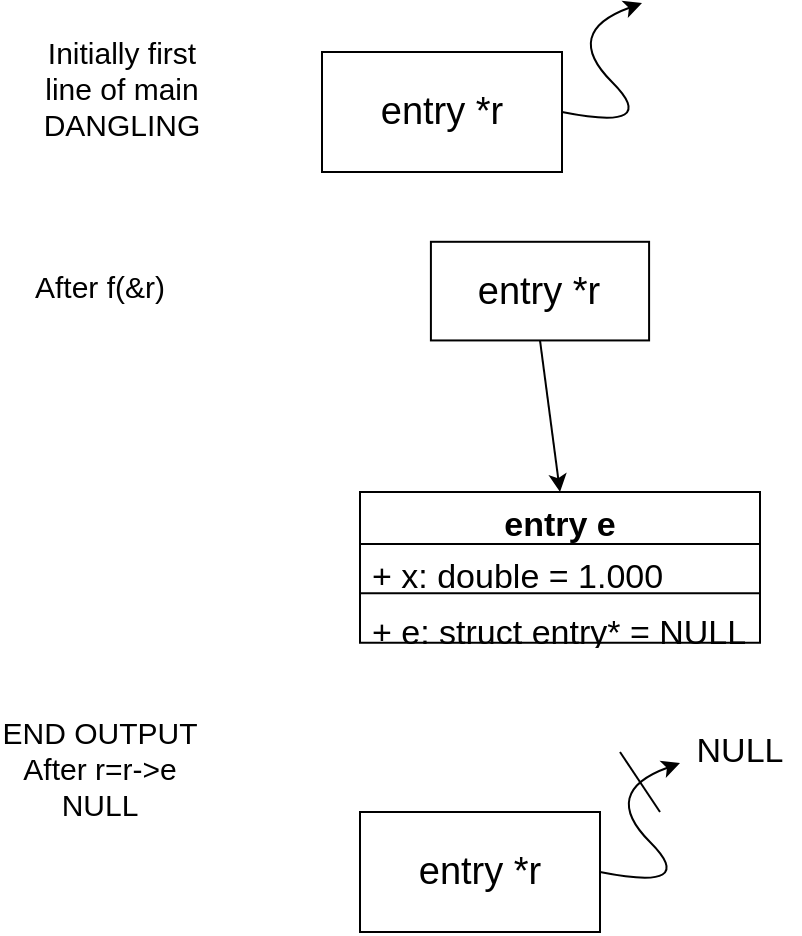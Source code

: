 <mxfile>
    <diagram name="Page-1" id="rR8V6cLt9HSflriEj8Op">
        <mxGraphModel dx="1018" dy="719" grid="1" gridSize="10" guides="1" tooltips="1" connect="1" arrows="1" fold="1" page="1" pageScale="1" pageWidth="850" pageHeight="1100" math="0" shadow="0">
            <root>
                <mxCell id="0"/>
                <mxCell id="1" parent="0"/>
                <mxCell id="6XY57uzZAI9nGGdWdbkV-15" value="" style="group" parent="1" connectable="0" vertex="1">
                    <mxGeometry x="41" y="20" width="320" height="70" as="geometry"/>
                </mxCell>
                <mxCell id="6XY57uzZAI9nGGdWdbkV-11" value="Initially first line of main&lt;br&gt;DANGLING" style="text;html=1;strokeColor=none;fillColor=none;align=center;verticalAlign=middle;whiteSpace=wrap;rounded=0;fontSize=15;" parent="6XY57uzZAI9nGGdWdbkV-15" vertex="1">
                    <mxGeometry width="100" height="55" as="geometry"/>
                </mxCell>
                <mxCell id="6XY57uzZAI9nGGdWdbkV-13" value="" style="group" parent="6XY57uzZAI9nGGdWdbkV-15" connectable="0" vertex="1">
                    <mxGeometry x="140" width="180" height="70" as="geometry"/>
                </mxCell>
                <mxCell id="6XY57uzZAI9nGGdWdbkV-8" value="entry *r" style="rounded=0;whiteSpace=wrap;html=1;fontSize=19;" parent="6XY57uzZAI9nGGdWdbkV-13" vertex="1">
                    <mxGeometry x="10" y="10" width="120" height="60" as="geometry"/>
                </mxCell>
                <mxCell id="6XY57uzZAI9nGGdWdbkV-9" value="" style="curved=1;endArrow=classic;html=1;rounded=0;exitX=1;exitY=0.5;exitDx=0;exitDy=0;" parent="6XY57uzZAI9nGGdWdbkV-13" source="6XY57uzZAI9nGGdWdbkV-8" edge="1">
                    <mxGeometry width="50" height="50" relative="1" as="geometry">
                        <mxPoint x="130" y="50" as="sourcePoint"/>
                        <mxPoint x="170" y="-14.444" as="targetPoint"/>
                        <Array as="points">
                            <mxPoint x="180" y="50"/>
                            <mxPoint x="130"/>
                        </Array>
                    </mxGeometry>
                </mxCell>
                <mxCell id="6XY57uzZAI9nGGdWdbkV-16" value="" style="group" parent="1" connectable="0" vertex="1">
                    <mxGeometry x="30" y="120" width="370" height="240" as="geometry"/>
                </mxCell>
                <mxCell id="6XY57uzZAI9nGGdWdbkV-1" value="" style="group" parent="6XY57uzZAI9nGGdWdbkV-16" connectable="0" vertex="1">
                    <mxGeometry x="170" y="4.898" width="200" height="235.102" as="geometry"/>
                </mxCell>
                <mxCell id="6XY57uzZAI9nGGdWdbkV-2" value="entry e&lt;br&gt;" style="swimlane;fontStyle=1;align=center;verticalAlign=top;childLayout=stackLayout;horizontal=1;startSize=26;horizontalStack=0;resizeParent=1;resizeParentMax=0;resizeLast=0;collapsible=1;marginBottom=0;whiteSpace=wrap;html=1;fontSize=17;" parent="6XY57uzZAI9nGGdWdbkV-1" vertex="1">
                    <mxGeometry x="10" y="125.107" width="200" height="75.322" as="geometry"/>
                </mxCell>
                <mxCell id="6XY57uzZAI9nGGdWdbkV-3" value="+ x: double = 1.000" style="text;strokeColor=none;fillColor=none;align=left;verticalAlign=top;spacingLeft=4;spacingRight=4;overflow=hidden;rotatable=0;points=[[0,0.5],[1,0.5]];portConstraint=eastwest;whiteSpace=wrap;html=1;fontSize=17;" parent="6XY57uzZAI9nGGdWdbkV-2" vertex="1">
                    <mxGeometry y="26" width="200" height="21.373" as="geometry"/>
                </mxCell>
                <mxCell id="6XY57uzZAI9nGGdWdbkV-4" value="" style="line;strokeWidth=1;fillColor=none;align=left;verticalAlign=middle;spacingTop=-1;spacingLeft=3;spacingRight=3;rotatable=0;labelPosition=right;points=[];portConstraint=eastwest;strokeColor=inherit;fontSize=17;" parent="6XY57uzZAI9nGGdWdbkV-2" vertex="1">
                    <mxGeometry y="47.373" width="200" height="6.576" as="geometry"/>
                </mxCell>
                <mxCell id="6XY57uzZAI9nGGdWdbkV-5" value="+ e: struct entry* = NULL&lt;br&gt;" style="text;strokeColor=none;fillColor=none;align=left;verticalAlign=top;spacingLeft=4;spacingRight=4;overflow=hidden;rotatable=0;points=[[0,0.5],[1,0.5]];portConstraint=eastwest;whiteSpace=wrap;html=1;fontSize=17;" parent="6XY57uzZAI9nGGdWdbkV-2" vertex="1">
                    <mxGeometry y="53.949" width="200" height="21.373" as="geometry"/>
                </mxCell>
                <mxCell id="6XY57uzZAI9nGGdWdbkV-6" value="entry *r" style="rounded=0;whiteSpace=wrap;html=1;fontSize=19;" parent="6XY57uzZAI9nGGdWdbkV-1" vertex="1">
                    <mxGeometry x="45.455" width="109.091" height="49.322" as="geometry"/>
                </mxCell>
                <mxCell id="6XY57uzZAI9nGGdWdbkV-7" value="" style="endArrow=classic;html=1;rounded=0;exitX=0.5;exitY=1;exitDx=0;exitDy=0;entryX=0.5;entryY=0;entryDx=0;entryDy=0;" parent="6XY57uzZAI9nGGdWdbkV-1" source="6XY57uzZAI9nGGdWdbkV-6" target="6XY57uzZAI9nGGdWdbkV-2" edge="1">
                    <mxGeometry width="50" height="50" relative="1" as="geometry">
                        <mxPoint x="200" y="172.627" as="sourcePoint"/>
                        <mxPoint x="100" y="125.102" as="targetPoint"/>
                    </mxGeometry>
                </mxCell>
                <mxCell id="6XY57uzZAI9nGGdWdbkV-14" value="After f(&amp;amp;r)" style="text;html=1;strokeColor=none;fillColor=none;align=center;verticalAlign=middle;whiteSpace=wrap;rounded=0;fontSize=15;" parent="6XY57uzZAI9nGGdWdbkV-16" vertex="1">
                    <mxGeometry width="100" height="53.878" as="geometry"/>
                </mxCell>
                <mxCell id="6XY57uzZAI9nGGdWdbkV-26" value="END OUTPUT&lt;br&gt;After r=r-&amp;gt;e&lt;br&gt;NULL" style="text;html=1;strokeColor=none;fillColor=none;align=center;verticalAlign=middle;whiteSpace=wrap;rounded=0;fontSize=15;" parent="1" vertex="1">
                    <mxGeometry x="30" y="360" width="100" height="55" as="geometry"/>
                </mxCell>
                <mxCell id="6XY57uzZAI9nGGdWdbkV-27" value="" style="group" parent="1" connectable="0" vertex="1">
                    <mxGeometry x="200" y="400" width="180" height="70" as="geometry"/>
                </mxCell>
                <mxCell id="6XY57uzZAI9nGGdWdbkV-28" value="entry *r" style="rounded=0;whiteSpace=wrap;html=1;fontSize=19;" parent="6XY57uzZAI9nGGdWdbkV-27" vertex="1">
                    <mxGeometry x="10" y="10" width="120" height="60" as="geometry"/>
                </mxCell>
                <mxCell id="6XY57uzZAI9nGGdWdbkV-29" value="" style="curved=1;endArrow=classic;html=1;rounded=0;exitX=1;exitY=0.5;exitDx=0;exitDy=0;" parent="6XY57uzZAI9nGGdWdbkV-27" source="6XY57uzZAI9nGGdWdbkV-28" edge="1">
                    <mxGeometry width="50" height="50" relative="1" as="geometry">
                        <mxPoint x="130" y="50" as="sourcePoint"/>
                        <mxPoint x="170" y="-14.444" as="targetPoint"/>
                        <Array as="points">
                            <mxPoint x="180" y="50"/>
                            <mxPoint x="130"/>
                        </Array>
                    </mxGeometry>
                </mxCell>
                <mxCell id="6XY57uzZAI9nGGdWdbkV-34" value="NULL" style="text;html=1;strokeColor=none;fillColor=none;align=center;verticalAlign=middle;whiteSpace=wrap;rounded=0;fontSize=17;" parent="1" vertex="1">
                    <mxGeometry x="370" y="360" width="60" height="40" as="geometry"/>
                </mxCell>
                <mxCell id="2" value="" style="endArrow=none;html=1;" edge="1" parent="1">
                    <mxGeometry width="50" height="50" relative="1" as="geometry">
                        <mxPoint x="340" y="380" as="sourcePoint"/>
                        <mxPoint x="360" y="410" as="targetPoint"/>
                    </mxGeometry>
                </mxCell>
            </root>
        </mxGraphModel>
    </diagram>
</mxfile>